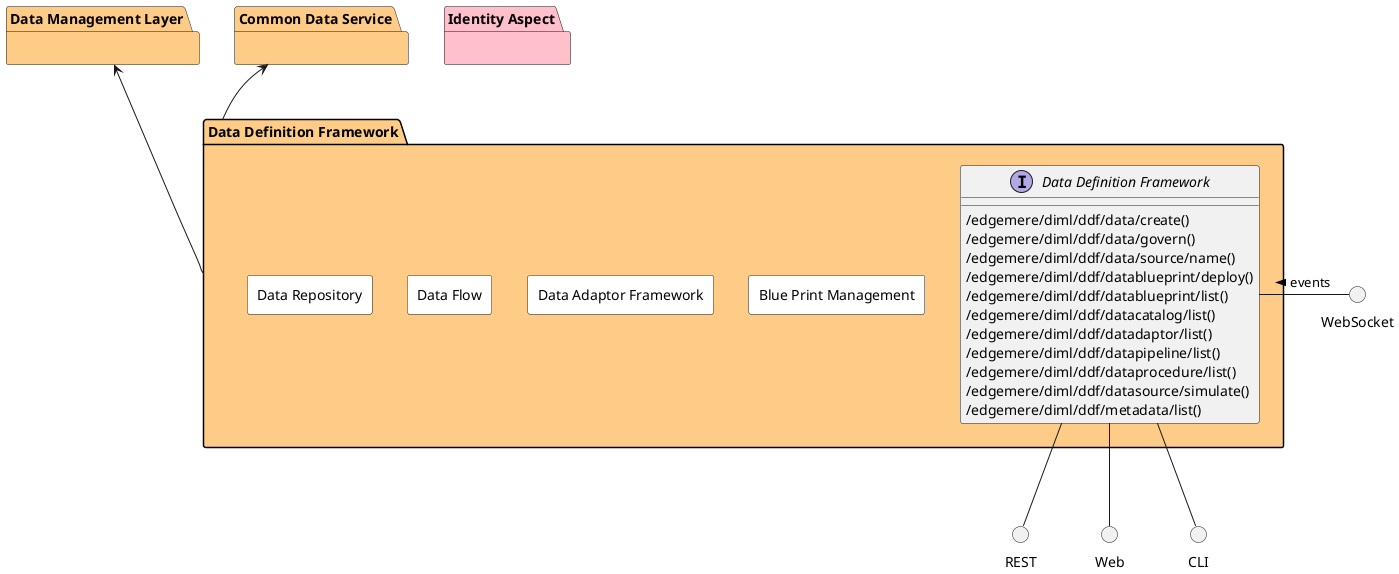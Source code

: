 @startuml


package "Data Management Layer" #ffcc88 {

}

package "Common Data Service" #ffcc88 {

}

package "Data Definition Framework" #ffcc88 {

}

package "Identity Aspect" #pink {

}


package "Data Definition Framework" #ffcc88 {

    interface "Data Definition Framework" as i {
    
            /edgemere/diml/ddf/data/create()
            /edgemere/diml/ddf/data/govern()
            /edgemere/diml/ddf/data/source/name()
            /edgemere/diml/ddf/datablueprint/deploy()
            /edgemere/diml/ddf/datablueprint/list()
            /edgemere/diml/ddf/datacatalog/list()
            /edgemere/diml/ddf/datadaptor/list()
            /edgemere/diml/ddf/datapipeline/list()
            /edgemere/diml/ddf/dataprocedure/list()
            /edgemere/diml/ddf/datasource/simulate()
            /edgemere/diml/ddf/metadata/list()
    
    }
}

circle REST
circle Web
circle CLI
circle WebSocket

i -down- Web
i -down- CLI
i -down- REST
WebSocket -left- i: events >

package "Data Definition Framework" #ffcc88 {


rectangle "Blue Print Management" #white {
}

rectangle "Data Adaptor Framework" #white {
}

rectangle "Data Flow" #white {
}

rectangle "Data Repository" #white {
}

}


    "Data Management Layer" <-- "Data Definition Framework"

    "Common Data Service" <-- "Data Definition Framework"


@enduml
